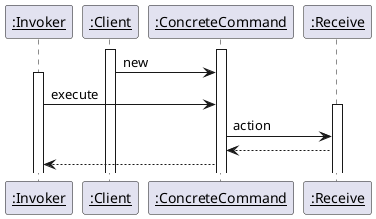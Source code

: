 @startuml

skinparam sequenceParticipant underline

participant ":Invoker" as A
participant ":Client" as B
participant ":ConcreteCommand" as C
participant ":Receive" as D


activate B
activate C
B -> C : new

activate A
A -> C : execute

activate D
C -> D : action

D --> C
C --> A

@enduml
